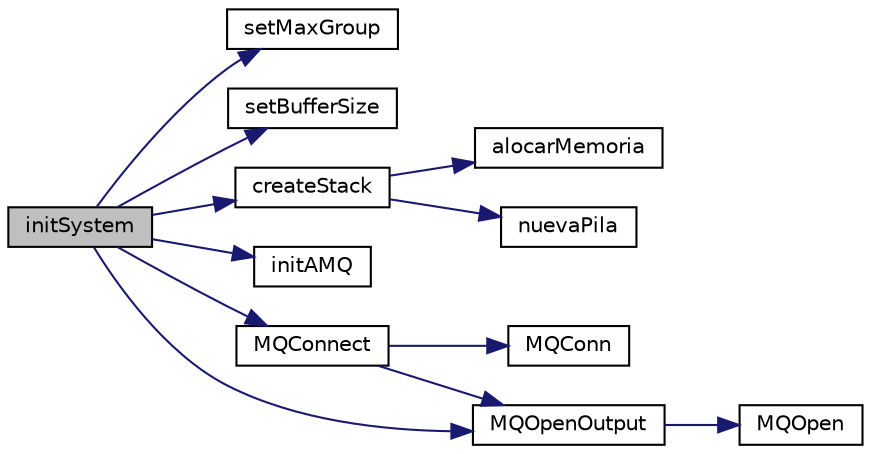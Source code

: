 digraph "initSystem"
{
  edge [fontname="Helvetica",fontsize="10",labelfontname="Helvetica",labelfontsize="10"];
  node [fontname="Helvetica",fontsize="10",shape=record];
  rankdir="LR";
  Node1 [label="initSystem",height=0.2,width=0.4,color="black", fillcolor="grey75", style="filled", fontcolor="black"];
  Node1 -> Node2 [color="midnightblue",fontsize="10",style="solid",fontname="Helvetica"];
  Node2 [label="setMaxGroup",height=0.2,width=0.4,color="black", fillcolor="white", style="filled",URL="$amqsdp_8c.html#ac2122a579c04414c93370c338601c492"];
  Node1 -> Node3 [color="midnightblue",fontsize="10",style="solid",fontname="Helvetica"];
  Node3 [label="setBufferSize",height=0.2,width=0.4,color="black", fillcolor="white", style="filled",URL="$amqsdp_8c.html#a3c337f7b77e495f85489f862d4df359c"];
  Node1 -> Node4 [color="midnightblue",fontsize="10",style="solid",fontname="Helvetica"];
  Node4 [label="createStack",height=0.2,width=0.4,color="black", fillcolor="white", style="filled",URL="$pila_8c.html#a76e64db083920898ed319afa103e9c9b"];
  Node4 -> Node5 [color="midnightblue",fontsize="10",style="solid",fontname="Helvetica"];
  Node5 [label="alocarMemoria",height=0.2,width=0.4,color="black", fillcolor="white", style="filled",URL="$pila_8c.html#afb652b8d20272ccec458e986834effa0"];
  Node4 -> Node6 [color="midnightblue",fontsize="10",style="solid",fontname="Helvetica"];
  Node6 [label="nuevaPila",height=0.2,width=0.4,color="black", fillcolor="white", style="filled",URL="$pila_8c.html#a23f19882dbda4487c2f9bd166948832c"];
  Node1 -> Node7 [color="midnightblue",fontsize="10",style="solid",fontname="Helvetica"];
  Node7 [label="initAMQ",height=0.2,width=0.4,color="black", fillcolor="white", style="filled",URL="$amqsdp_8c.html#a12766b7a05c27f09555f40c88e08610b"];
  Node1 -> Node8 [color="midnightblue",fontsize="10",style="solid",fontname="Helvetica"];
  Node8 [label="MQConnect",height=0.2,width=0.4,color="black", fillcolor="white", style="filled",URL="$amqsdp_8c.html#a6a6249b42450b376958cc3f668c44fdb"];
  Node8 -> Node9 [color="midnightblue",fontsize="10",style="solid",fontname="Helvetica"];
  Node9 [label="MQConn",height=0.2,width=0.4,color="black", fillcolor="white", style="filled",URL="$amqsdp_8c.html#ab689e2ba6771a5113551222f6189c137"];
  Node8 -> Node10 [color="midnightblue",fontsize="10",style="solid",fontname="Helvetica"];
  Node10 [label="MQOpenOutput",height=0.2,width=0.4,color="black", fillcolor="white", style="filled",URL="$amqsdp_8c.html#a3fea393a72c9440cf4210ec0634d91b2"];
  Node10 -> Node11 [color="midnightblue",fontsize="10",style="solid",fontname="Helvetica"];
  Node11 [label="MQOpen",height=0.2,width=0.4,color="black", fillcolor="white", style="filled",URL="$amqsdp_8c.html#a196cb274ac9c69cbe5daf9371668025c"];
  Node1 -> Node10 [color="midnightblue",fontsize="10",style="solid",fontname="Helvetica"];
}
